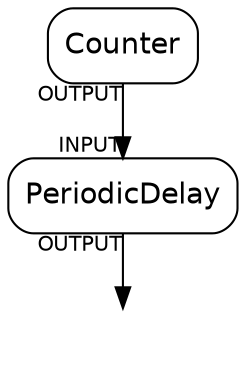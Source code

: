 # dot simple.dot -Tpng  -osimple.png

digraph stream
{
    node [shape = box, fontname = Helvetica, style = "rounded"] "Counter" "PeriodicDelay"
    node [shape=plaintext]
    "Counter" -> "PeriodicDelay" [headlabel = "INPUT", taillabel = "OUTPUT", labelfontname = Helvetica, labelfontsize = "10pt"]
    "PeriodicDelay" -> "" [taillabel = "OUTPUT", labelfontname = Helvetica, labelfontsize = "10pt"]
}
